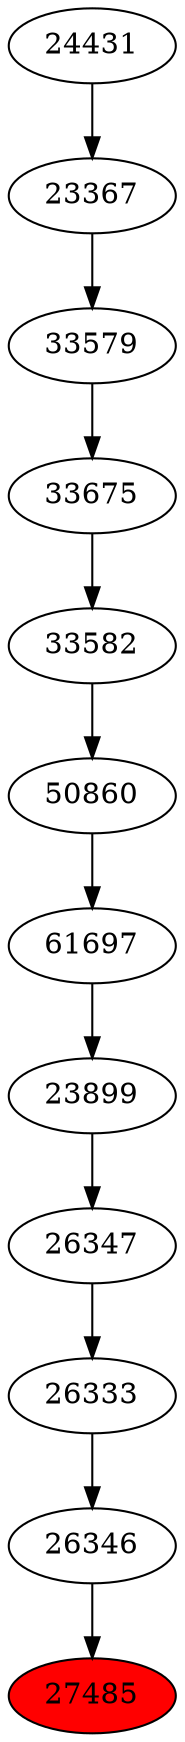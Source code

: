 strict digraph{ 
27485 [label="27485" fillcolor=red style=filled]
26346 -> 27485
26346 [label="26346"]
26333 -> 26346
26333 [label="26333"]
26347 -> 26333
26347 [label="26347"]
23899 -> 26347
23899 [label="23899"]
61697 -> 23899
61697 [label="61697"]
50860 -> 61697
50860 [label="50860"]
33582 -> 50860
33582 [label="33582"]
33675 -> 33582
33675 [label="33675"]
33579 -> 33675
33579 [label="33579"]
23367 -> 33579
23367 [label="23367"]
24431 -> 23367
24431 [label="24431"]
}